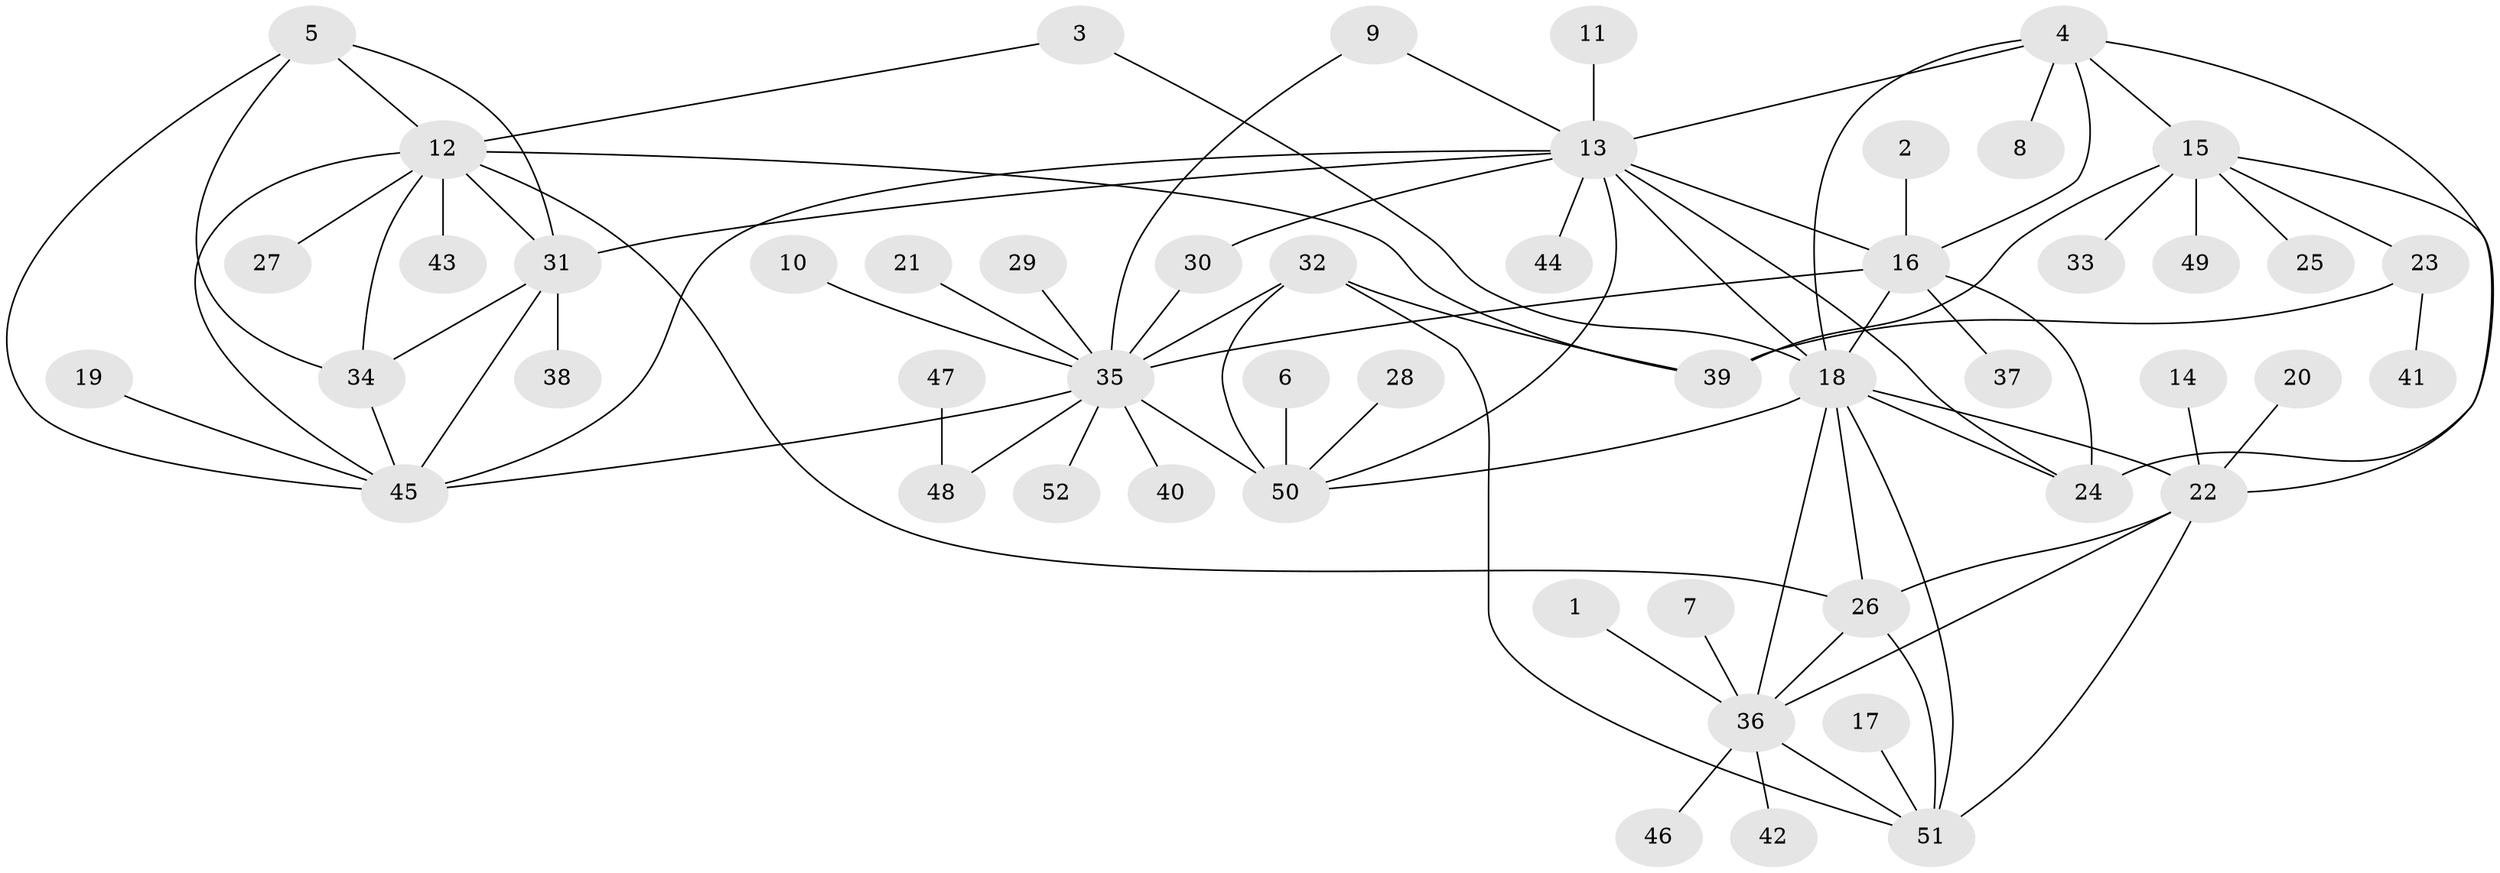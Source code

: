 // original degree distribution, {6: 0.05, 9: 0.02, 12: 0.02, 7: 0.04, 5: 0.03, 8: 0.07, 4: 0.02, 11: 0.01, 1: 0.59, 3: 0.05, 2: 0.1}
// Generated by graph-tools (version 1.1) at 2025/50/03/09/25 03:50:27]
// undirected, 52 vertices, 83 edges
graph export_dot {
graph [start="1"]
  node [color=gray90,style=filled];
  1;
  2;
  3;
  4;
  5;
  6;
  7;
  8;
  9;
  10;
  11;
  12;
  13;
  14;
  15;
  16;
  17;
  18;
  19;
  20;
  21;
  22;
  23;
  24;
  25;
  26;
  27;
  28;
  29;
  30;
  31;
  32;
  33;
  34;
  35;
  36;
  37;
  38;
  39;
  40;
  41;
  42;
  43;
  44;
  45;
  46;
  47;
  48;
  49;
  50;
  51;
  52;
  1 -- 36 [weight=1.0];
  2 -- 16 [weight=1.0];
  3 -- 12 [weight=1.0];
  3 -- 18 [weight=1.0];
  4 -- 8 [weight=1.0];
  4 -- 13 [weight=1.0];
  4 -- 15 [weight=1.0];
  4 -- 16 [weight=1.0];
  4 -- 18 [weight=1.0];
  4 -- 24 [weight=1.0];
  5 -- 12 [weight=1.0];
  5 -- 31 [weight=1.0];
  5 -- 34 [weight=1.0];
  5 -- 45 [weight=1.0];
  6 -- 50 [weight=1.0];
  7 -- 36 [weight=1.0];
  9 -- 13 [weight=1.0];
  9 -- 35 [weight=1.0];
  10 -- 35 [weight=1.0];
  11 -- 13 [weight=1.0];
  12 -- 26 [weight=1.0];
  12 -- 27 [weight=1.0];
  12 -- 31 [weight=1.0];
  12 -- 34 [weight=1.0];
  12 -- 39 [weight=1.0];
  12 -- 43 [weight=1.0];
  12 -- 45 [weight=1.0];
  13 -- 16 [weight=1.0];
  13 -- 18 [weight=1.0];
  13 -- 24 [weight=1.0];
  13 -- 30 [weight=1.0];
  13 -- 31 [weight=1.0];
  13 -- 44 [weight=1.0];
  13 -- 45 [weight=1.0];
  13 -- 50 [weight=1.0];
  14 -- 22 [weight=1.0];
  15 -- 22 [weight=1.0];
  15 -- 23 [weight=2.0];
  15 -- 25 [weight=1.0];
  15 -- 33 [weight=1.0];
  15 -- 39 [weight=4.0];
  15 -- 49 [weight=1.0];
  16 -- 18 [weight=1.0];
  16 -- 24 [weight=1.0];
  16 -- 35 [weight=1.0];
  16 -- 37 [weight=1.0];
  17 -- 51 [weight=1.0];
  18 -- 22 [weight=1.0];
  18 -- 24 [weight=1.0];
  18 -- 26 [weight=1.0];
  18 -- 36 [weight=1.0];
  18 -- 50 [weight=1.0];
  18 -- 51 [weight=1.0];
  19 -- 45 [weight=1.0];
  20 -- 22 [weight=1.0];
  21 -- 35 [weight=1.0];
  22 -- 26 [weight=1.0];
  22 -- 36 [weight=1.0];
  22 -- 51 [weight=1.0];
  23 -- 39 [weight=2.0];
  23 -- 41 [weight=1.0];
  26 -- 36 [weight=1.0];
  26 -- 51 [weight=1.0];
  28 -- 50 [weight=1.0];
  29 -- 35 [weight=1.0];
  30 -- 35 [weight=1.0];
  31 -- 34 [weight=1.0];
  31 -- 38 [weight=1.0];
  31 -- 45 [weight=1.0];
  32 -- 35 [weight=3.0];
  32 -- 39 [weight=1.0];
  32 -- 50 [weight=1.0];
  32 -- 51 [weight=1.0];
  34 -- 45 [weight=1.0];
  35 -- 40 [weight=1.0];
  35 -- 45 [weight=2.0];
  35 -- 48 [weight=1.0];
  35 -- 50 [weight=3.0];
  35 -- 52 [weight=1.0];
  36 -- 42 [weight=1.0];
  36 -- 46 [weight=1.0];
  36 -- 51 [weight=1.0];
  47 -- 48 [weight=1.0];
}
